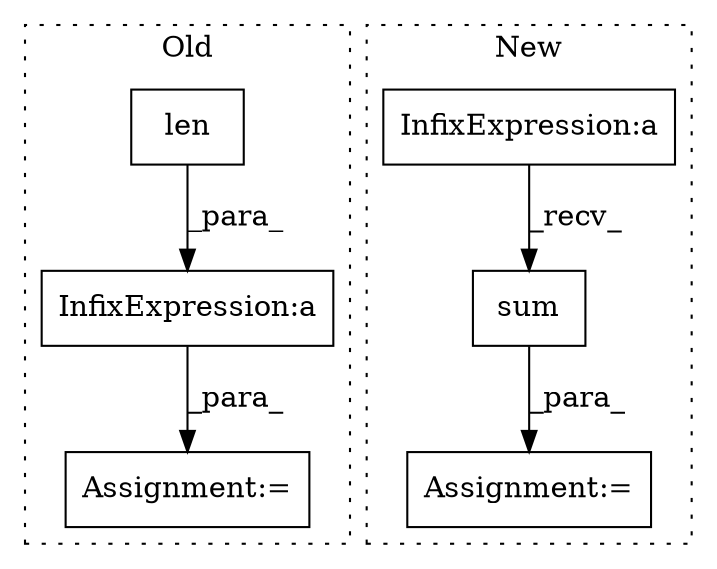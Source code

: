 digraph G {
subgraph cluster0 {
1 [label="len" a="32" s="4290,4295" l="4,1" shape="box"];
4 [label="Assignment:=" a="7" s="4254" l="1" shape="box"];
5 [label="InfixExpression:a" a="27" s="4287" l="3" shape="box"];
label = "Old";
style="dotted";
}
subgraph cluster1 {
2 [label="sum" a="32" s="4533" l="5" shape="box"];
3 [label="Assignment:=" a="7" s="4479" l="1" shape="box"];
6 [label="InfixExpression:a" a="27" s="4509" l="3" shape="box"];
label = "New";
style="dotted";
}
1 -> 5 [label="_para_"];
2 -> 3 [label="_para_"];
5 -> 4 [label="_para_"];
6 -> 2 [label="_recv_"];
}